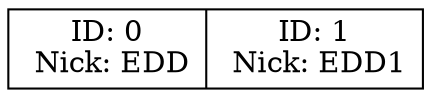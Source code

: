 digraph G {
node[shape=record]
		//Agregar Nodos Rama
R0x142e06f70[label="ID: 0\n Nick: EDD|ID: 1\n Nick: EDD1"];
		//Agregar conexiones
}